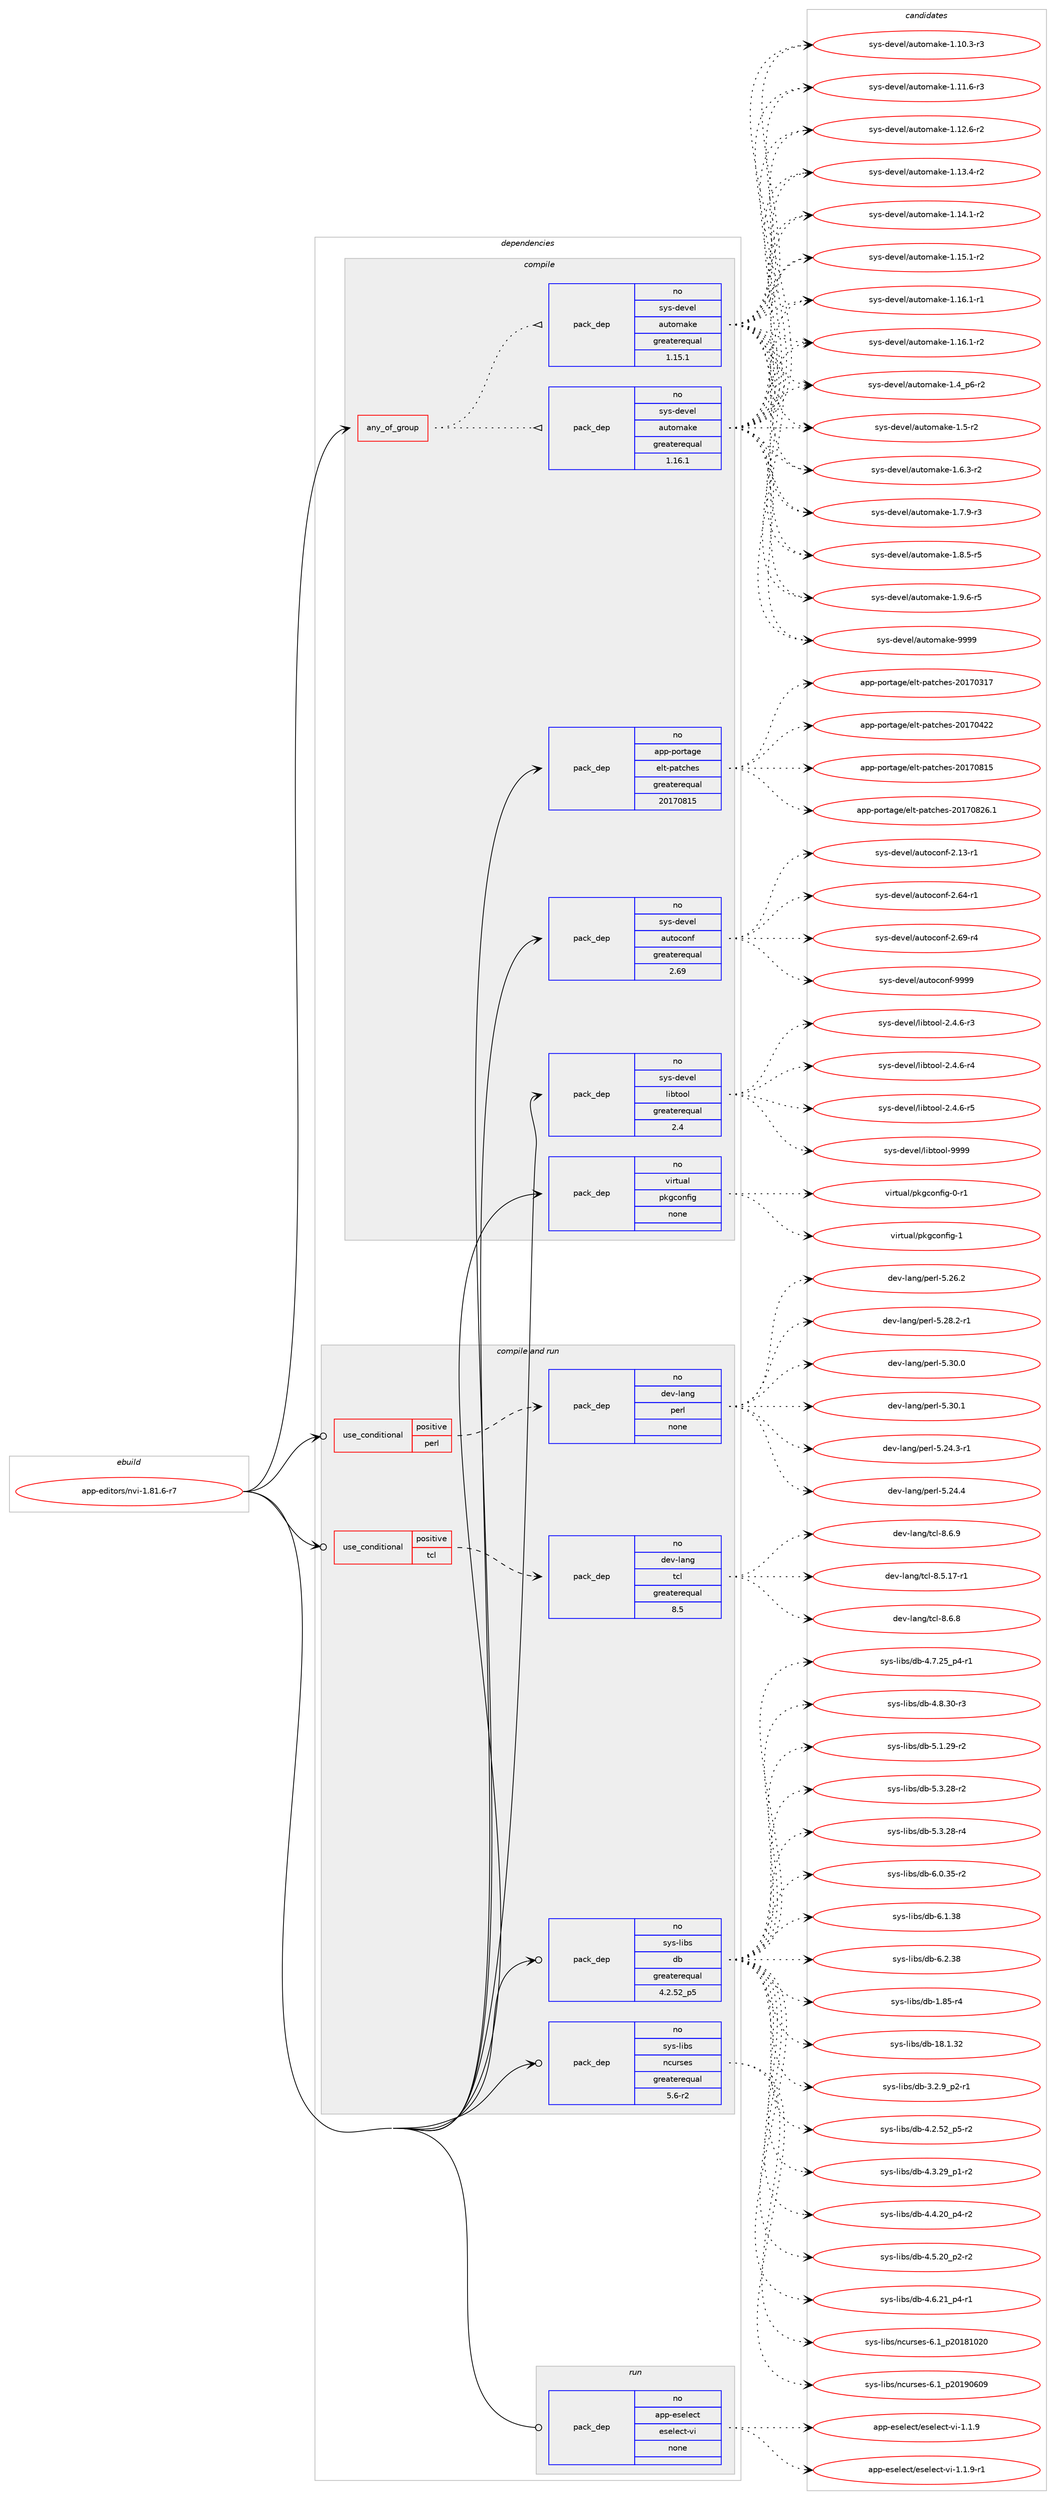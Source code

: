digraph prolog {

# *************
# Graph options
# *************

newrank=true;
concentrate=true;
compound=true;
graph [rankdir=LR,fontname=Helvetica,fontsize=10,ranksep=1.5];#, ranksep=2.5, nodesep=0.2];
edge  [arrowhead=vee];
node  [fontname=Helvetica,fontsize=10];

# **********
# The ebuild
# **********

subgraph cluster_leftcol {
color=gray;
rank=same;
label=<<i>ebuild</i>>;
id [label="app-editors/nvi-1.81.6-r7", color=red, width=4, href="../app-editors/nvi-1.81.6-r7.svg"];
}

# ****************
# The dependencies
# ****************

subgraph cluster_midcol {
color=gray;
label=<<i>dependencies</i>>;
subgraph cluster_compile {
fillcolor="#eeeeee";
style=filled;
label=<<i>compile</i>>;
subgraph any8467 {
dependency481687 [label=<<TABLE BORDER="0" CELLBORDER="1" CELLSPACING="0" CELLPADDING="4"><TR><TD CELLPADDING="10">any_of_group</TD></TR></TABLE>>, shape=none, color=red];subgraph pack358124 {
dependency481688 [label=<<TABLE BORDER="0" CELLBORDER="1" CELLSPACING="0" CELLPADDING="4" WIDTH="220"><TR><TD ROWSPAN="6" CELLPADDING="30">pack_dep</TD></TR><TR><TD WIDTH="110">no</TD></TR><TR><TD>sys-devel</TD></TR><TR><TD>automake</TD></TR><TR><TD>greaterequal</TD></TR><TR><TD>1.16.1</TD></TR></TABLE>>, shape=none, color=blue];
}
dependency481687:e -> dependency481688:w [weight=20,style="dotted",arrowhead="oinv"];
subgraph pack358125 {
dependency481689 [label=<<TABLE BORDER="0" CELLBORDER="1" CELLSPACING="0" CELLPADDING="4" WIDTH="220"><TR><TD ROWSPAN="6" CELLPADDING="30">pack_dep</TD></TR><TR><TD WIDTH="110">no</TD></TR><TR><TD>sys-devel</TD></TR><TR><TD>automake</TD></TR><TR><TD>greaterequal</TD></TR><TR><TD>1.15.1</TD></TR></TABLE>>, shape=none, color=blue];
}
dependency481687:e -> dependency481689:w [weight=20,style="dotted",arrowhead="oinv"];
}
id:e -> dependency481687:w [weight=20,style="solid",arrowhead="vee"];
subgraph pack358126 {
dependency481690 [label=<<TABLE BORDER="0" CELLBORDER="1" CELLSPACING="0" CELLPADDING="4" WIDTH="220"><TR><TD ROWSPAN="6" CELLPADDING="30">pack_dep</TD></TR><TR><TD WIDTH="110">no</TD></TR><TR><TD>app-portage</TD></TR><TR><TD>elt-patches</TD></TR><TR><TD>greaterequal</TD></TR><TR><TD>20170815</TD></TR></TABLE>>, shape=none, color=blue];
}
id:e -> dependency481690:w [weight=20,style="solid",arrowhead="vee"];
subgraph pack358127 {
dependency481691 [label=<<TABLE BORDER="0" CELLBORDER="1" CELLSPACING="0" CELLPADDING="4" WIDTH="220"><TR><TD ROWSPAN="6" CELLPADDING="30">pack_dep</TD></TR><TR><TD WIDTH="110">no</TD></TR><TR><TD>sys-devel</TD></TR><TR><TD>autoconf</TD></TR><TR><TD>greaterequal</TD></TR><TR><TD>2.69</TD></TR></TABLE>>, shape=none, color=blue];
}
id:e -> dependency481691:w [weight=20,style="solid",arrowhead="vee"];
subgraph pack358128 {
dependency481692 [label=<<TABLE BORDER="0" CELLBORDER="1" CELLSPACING="0" CELLPADDING="4" WIDTH="220"><TR><TD ROWSPAN="6" CELLPADDING="30">pack_dep</TD></TR><TR><TD WIDTH="110">no</TD></TR><TR><TD>sys-devel</TD></TR><TR><TD>libtool</TD></TR><TR><TD>greaterequal</TD></TR><TR><TD>2.4</TD></TR></TABLE>>, shape=none, color=blue];
}
id:e -> dependency481692:w [weight=20,style="solid",arrowhead="vee"];
subgraph pack358129 {
dependency481693 [label=<<TABLE BORDER="0" CELLBORDER="1" CELLSPACING="0" CELLPADDING="4" WIDTH="220"><TR><TD ROWSPAN="6" CELLPADDING="30">pack_dep</TD></TR><TR><TD WIDTH="110">no</TD></TR><TR><TD>virtual</TD></TR><TR><TD>pkgconfig</TD></TR><TR><TD>none</TD></TR><TR><TD></TD></TR></TABLE>>, shape=none, color=blue];
}
id:e -> dependency481693:w [weight=20,style="solid",arrowhead="vee"];
}
subgraph cluster_compileandrun {
fillcolor="#eeeeee";
style=filled;
label=<<i>compile and run</i>>;
subgraph cond114790 {
dependency481694 [label=<<TABLE BORDER="0" CELLBORDER="1" CELLSPACING="0" CELLPADDING="4"><TR><TD ROWSPAN="3" CELLPADDING="10">use_conditional</TD></TR><TR><TD>positive</TD></TR><TR><TD>perl</TD></TR></TABLE>>, shape=none, color=red];
subgraph pack358130 {
dependency481695 [label=<<TABLE BORDER="0" CELLBORDER="1" CELLSPACING="0" CELLPADDING="4" WIDTH="220"><TR><TD ROWSPAN="6" CELLPADDING="30">pack_dep</TD></TR><TR><TD WIDTH="110">no</TD></TR><TR><TD>dev-lang</TD></TR><TR><TD>perl</TD></TR><TR><TD>none</TD></TR><TR><TD></TD></TR></TABLE>>, shape=none, color=blue];
}
dependency481694:e -> dependency481695:w [weight=20,style="dashed",arrowhead="vee"];
}
id:e -> dependency481694:w [weight=20,style="solid",arrowhead="odotvee"];
subgraph cond114791 {
dependency481696 [label=<<TABLE BORDER="0" CELLBORDER="1" CELLSPACING="0" CELLPADDING="4"><TR><TD ROWSPAN="3" CELLPADDING="10">use_conditional</TD></TR><TR><TD>positive</TD></TR><TR><TD>tcl</TD></TR></TABLE>>, shape=none, color=red];
subgraph pack358131 {
dependency481697 [label=<<TABLE BORDER="0" CELLBORDER="1" CELLSPACING="0" CELLPADDING="4" WIDTH="220"><TR><TD ROWSPAN="6" CELLPADDING="30">pack_dep</TD></TR><TR><TD WIDTH="110">no</TD></TR><TR><TD>dev-lang</TD></TR><TR><TD>tcl</TD></TR><TR><TD>greaterequal</TD></TR><TR><TD>8.5</TD></TR></TABLE>>, shape=none, color=blue];
}
dependency481696:e -> dependency481697:w [weight=20,style="dashed",arrowhead="vee"];
}
id:e -> dependency481696:w [weight=20,style="solid",arrowhead="odotvee"];
subgraph pack358132 {
dependency481698 [label=<<TABLE BORDER="0" CELLBORDER="1" CELLSPACING="0" CELLPADDING="4" WIDTH="220"><TR><TD ROWSPAN="6" CELLPADDING="30">pack_dep</TD></TR><TR><TD WIDTH="110">no</TD></TR><TR><TD>sys-libs</TD></TR><TR><TD>db</TD></TR><TR><TD>greaterequal</TD></TR><TR><TD>4.2.52_p5</TD></TR></TABLE>>, shape=none, color=blue];
}
id:e -> dependency481698:w [weight=20,style="solid",arrowhead="odotvee"];
subgraph pack358133 {
dependency481699 [label=<<TABLE BORDER="0" CELLBORDER="1" CELLSPACING="0" CELLPADDING="4" WIDTH="220"><TR><TD ROWSPAN="6" CELLPADDING="30">pack_dep</TD></TR><TR><TD WIDTH="110">no</TD></TR><TR><TD>sys-libs</TD></TR><TR><TD>ncurses</TD></TR><TR><TD>greaterequal</TD></TR><TR><TD>5.6-r2</TD></TR></TABLE>>, shape=none, color=blue];
}
id:e -> dependency481699:w [weight=20,style="solid",arrowhead="odotvee"];
}
subgraph cluster_run {
fillcolor="#eeeeee";
style=filled;
label=<<i>run</i>>;
subgraph pack358134 {
dependency481700 [label=<<TABLE BORDER="0" CELLBORDER="1" CELLSPACING="0" CELLPADDING="4" WIDTH="220"><TR><TD ROWSPAN="6" CELLPADDING="30">pack_dep</TD></TR><TR><TD WIDTH="110">no</TD></TR><TR><TD>app-eselect</TD></TR><TR><TD>eselect-vi</TD></TR><TR><TD>none</TD></TR><TR><TD></TD></TR></TABLE>>, shape=none, color=blue];
}
id:e -> dependency481700:w [weight=20,style="solid",arrowhead="odot"];
}
}

# **************
# The candidates
# **************

subgraph cluster_choices {
rank=same;
color=gray;
label=<<i>candidates</i>>;

subgraph choice358124 {
color=black;
nodesep=1;
choice11512111545100101118101108479711711611110997107101454946494846514511451 [label="sys-devel/automake-1.10.3-r3", color=red, width=4,href="../sys-devel/automake-1.10.3-r3.svg"];
choice11512111545100101118101108479711711611110997107101454946494946544511451 [label="sys-devel/automake-1.11.6-r3", color=red, width=4,href="../sys-devel/automake-1.11.6-r3.svg"];
choice11512111545100101118101108479711711611110997107101454946495046544511450 [label="sys-devel/automake-1.12.6-r2", color=red, width=4,href="../sys-devel/automake-1.12.6-r2.svg"];
choice11512111545100101118101108479711711611110997107101454946495146524511450 [label="sys-devel/automake-1.13.4-r2", color=red, width=4,href="../sys-devel/automake-1.13.4-r2.svg"];
choice11512111545100101118101108479711711611110997107101454946495246494511450 [label="sys-devel/automake-1.14.1-r2", color=red, width=4,href="../sys-devel/automake-1.14.1-r2.svg"];
choice11512111545100101118101108479711711611110997107101454946495346494511450 [label="sys-devel/automake-1.15.1-r2", color=red, width=4,href="../sys-devel/automake-1.15.1-r2.svg"];
choice11512111545100101118101108479711711611110997107101454946495446494511449 [label="sys-devel/automake-1.16.1-r1", color=red, width=4,href="../sys-devel/automake-1.16.1-r1.svg"];
choice11512111545100101118101108479711711611110997107101454946495446494511450 [label="sys-devel/automake-1.16.1-r2", color=red, width=4,href="../sys-devel/automake-1.16.1-r2.svg"];
choice115121115451001011181011084797117116111109971071014549465295112544511450 [label="sys-devel/automake-1.4_p6-r2", color=red, width=4,href="../sys-devel/automake-1.4_p6-r2.svg"];
choice11512111545100101118101108479711711611110997107101454946534511450 [label="sys-devel/automake-1.5-r2", color=red, width=4,href="../sys-devel/automake-1.5-r2.svg"];
choice115121115451001011181011084797117116111109971071014549465446514511450 [label="sys-devel/automake-1.6.3-r2", color=red, width=4,href="../sys-devel/automake-1.6.3-r2.svg"];
choice115121115451001011181011084797117116111109971071014549465546574511451 [label="sys-devel/automake-1.7.9-r3", color=red, width=4,href="../sys-devel/automake-1.7.9-r3.svg"];
choice115121115451001011181011084797117116111109971071014549465646534511453 [label="sys-devel/automake-1.8.5-r5", color=red, width=4,href="../sys-devel/automake-1.8.5-r5.svg"];
choice115121115451001011181011084797117116111109971071014549465746544511453 [label="sys-devel/automake-1.9.6-r5", color=red, width=4,href="../sys-devel/automake-1.9.6-r5.svg"];
choice115121115451001011181011084797117116111109971071014557575757 [label="sys-devel/automake-9999", color=red, width=4,href="../sys-devel/automake-9999.svg"];
dependency481688:e -> choice11512111545100101118101108479711711611110997107101454946494846514511451:w [style=dotted,weight="100"];
dependency481688:e -> choice11512111545100101118101108479711711611110997107101454946494946544511451:w [style=dotted,weight="100"];
dependency481688:e -> choice11512111545100101118101108479711711611110997107101454946495046544511450:w [style=dotted,weight="100"];
dependency481688:e -> choice11512111545100101118101108479711711611110997107101454946495146524511450:w [style=dotted,weight="100"];
dependency481688:e -> choice11512111545100101118101108479711711611110997107101454946495246494511450:w [style=dotted,weight="100"];
dependency481688:e -> choice11512111545100101118101108479711711611110997107101454946495346494511450:w [style=dotted,weight="100"];
dependency481688:e -> choice11512111545100101118101108479711711611110997107101454946495446494511449:w [style=dotted,weight="100"];
dependency481688:e -> choice11512111545100101118101108479711711611110997107101454946495446494511450:w [style=dotted,weight="100"];
dependency481688:e -> choice115121115451001011181011084797117116111109971071014549465295112544511450:w [style=dotted,weight="100"];
dependency481688:e -> choice11512111545100101118101108479711711611110997107101454946534511450:w [style=dotted,weight="100"];
dependency481688:e -> choice115121115451001011181011084797117116111109971071014549465446514511450:w [style=dotted,weight="100"];
dependency481688:e -> choice115121115451001011181011084797117116111109971071014549465546574511451:w [style=dotted,weight="100"];
dependency481688:e -> choice115121115451001011181011084797117116111109971071014549465646534511453:w [style=dotted,weight="100"];
dependency481688:e -> choice115121115451001011181011084797117116111109971071014549465746544511453:w [style=dotted,weight="100"];
dependency481688:e -> choice115121115451001011181011084797117116111109971071014557575757:w [style=dotted,weight="100"];
}
subgraph choice358125 {
color=black;
nodesep=1;
choice11512111545100101118101108479711711611110997107101454946494846514511451 [label="sys-devel/automake-1.10.3-r3", color=red, width=4,href="../sys-devel/automake-1.10.3-r3.svg"];
choice11512111545100101118101108479711711611110997107101454946494946544511451 [label="sys-devel/automake-1.11.6-r3", color=red, width=4,href="../sys-devel/automake-1.11.6-r3.svg"];
choice11512111545100101118101108479711711611110997107101454946495046544511450 [label="sys-devel/automake-1.12.6-r2", color=red, width=4,href="../sys-devel/automake-1.12.6-r2.svg"];
choice11512111545100101118101108479711711611110997107101454946495146524511450 [label="sys-devel/automake-1.13.4-r2", color=red, width=4,href="../sys-devel/automake-1.13.4-r2.svg"];
choice11512111545100101118101108479711711611110997107101454946495246494511450 [label="sys-devel/automake-1.14.1-r2", color=red, width=4,href="../sys-devel/automake-1.14.1-r2.svg"];
choice11512111545100101118101108479711711611110997107101454946495346494511450 [label="sys-devel/automake-1.15.1-r2", color=red, width=4,href="../sys-devel/automake-1.15.1-r2.svg"];
choice11512111545100101118101108479711711611110997107101454946495446494511449 [label="sys-devel/automake-1.16.1-r1", color=red, width=4,href="../sys-devel/automake-1.16.1-r1.svg"];
choice11512111545100101118101108479711711611110997107101454946495446494511450 [label="sys-devel/automake-1.16.1-r2", color=red, width=4,href="../sys-devel/automake-1.16.1-r2.svg"];
choice115121115451001011181011084797117116111109971071014549465295112544511450 [label="sys-devel/automake-1.4_p6-r2", color=red, width=4,href="../sys-devel/automake-1.4_p6-r2.svg"];
choice11512111545100101118101108479711711611110997107101454946534511450 [label="sys-devel/automake-1.5-r2", color=red, width=4,href="../sys-devel/automake-1.5-r2.svg"];
choice115121115451001011181011084797117116111109971071014549465446514511450 [label="sys-devel/automake-1.6.3-r2", color=red, width=4,href="../sys-devel/automake-1.6.3-r2.svg"];
choice115121115451001011181011084797117116111109971071014549465546574511451 [label="sys-devel/automake-1.7.9-r3", color=red, width=4,href="../sys-devel/automake-1.7.9-r3.svg"];
choice115121115451001011181011084797117116111109971071014549465646534511453 [label="sys-devel/automake-1.8.5-r5", color=red, width=4,href="../sys-devel/automake-1.8.5-r5.svg"];
choice115121115451001011181011084797117116111109971071014549465746544511453 [label="sys-devel/automake-1.9.6-r5", color=red, width=4,href="../sys-devel/automake-1.9.6-r5.svg"];
choice115121115451001011181011084797117116111109971071014557575757 [label="sys-devel/automake-9999", color=red, width=4,href="../sys-devel/automake-9999.svg"];
dependency481689:e -> choice11512111545100101118101108479711711611110997107101454946494846514511451:w [style=dotted,weight="100"];
dependency481689:e -> choice11512111545100101118101108479711711611110997107101454946494946544511451:w [style=dotted,weight="100"];
dependency481689:e -> choice11512111545100101118101108479711711611110997107101454946495046544511450:w [style=dotted,weight="100"];
dependency481689:e -> choice11512111545100101118101108479711711611110997107101454946495146524511450:w [style=dotted,weight="100"];
dependency481689:e -> choice11512111545100101118101108479711711611110997107101454946495246494511450:w [style=dotted,weight="100"];
dependency481689:e -> choice11512111545100101118101108479711711611110997107101454946495346494511450:w [style=dotted,weight="100"];
dependency481689:e -> choice11512111545100101118101108479711711611110997107101454946495446494511449:w [style=dotted,weight="100"];
dependency481689:e -> choice11512111545100101118101108479711711611110997107101454946495446494511450:w [style=dotted,weight="100"];
dependency481689:e -> choice115121115451001011181011084797117116111109971071014549465295112544511450:w [style=dotted,weight="100"];
dependency481689:e -> choice11512111545100101118101108479711711611110997107101454946534511450:w [style=dotted,weight="100"];
dependency481689:e -> choice115121115451001011181011084797117116111109971071014549465446514511450:w [style=dotted,weight="100"];
dependency481689:e -> choice115121115451001011181011084797117116111109971071014549465546574511451:w [style=dotted,weight="100"];
dependency481689:e -> choice115121115451001011181011084797117116111109971071014549465646534511453:w [style=dotted,weight="100"];
dependency481689:e -> choice115121115451001011181011084797117116111109971071014549465746544511453:w [style=dotted,weight="100"];
dependency481689:e -> choice115121115451001011181011084797117116111109971071014557575757:w [style=dotted,weight="100"];
}
subgraph choice358126 {
color=black;
nodesep=1;
choice97112112451121111141169710310147101108116451129711699104101115455048495548514955 [label="app-portage/elt-patches-20170317", color=red, width=4,href="../app-portage/elt-patches-20170317.svg"];
choice97112112451121111141169710310147101108116451129711699104101115455048495548525050 [label="app-portage/elt-patches-20170422", color=red, width=4,href="../app-portage/elt-patches-20170422.svg"];
choice97112112451121111141169710310147101108116451129711699104101115455048495548564953 [label="app-portage/elt-patches-20170815", color=red, width=4,href="../app-portage/elt-patches-20170815.svg"];
choice971121124511211111411697103101471011081164511297116991041011154550484955485650544649 [label="app-portage/elt-patches-20170826.1", color=red, width=4,href="../app-portage/elt-patches-20170826.1.svg"];
dependency481690:e -> choice97112112451121111141169710310147101108116451129711699104101115455048495548514955:w [style=dotted,weight="100"];
dependency481690:e -> choice97112112451121111141169710310147101108116451129711699104101115455048495548525050:w [style=dotted,weight="100"];
dependency481690:e -> choice97112112451121111141169710310147101108116451129711699104101115455048495548564953:w [style=dotted,weight="100"];
dependency481690:e -> choice971121124511211111411697103101471011081164511297116991041011154550484955485650544649:w [style=dotted,weight="100"];
}
subgraph choice358127 {
color=black;
nodesep=1;
choice1151211154510010111810110847971171161119911111010245504649514511449 [label="sys-devel/autoconf-2.13-r1", color=red, width=4,href="../sys-devel/autoconf-2.13-r1.svg"];
choice1151211154510010111810110847971171161119911111010245504654524511449 [label="sys-devel/autoconf-2.64-r1", color=red, width=4,href="../sys-devel/autoconf-2.64-r1.svg"];
choice1151211154510010111810110847971171161119911111010245504654574511452 [label="sys-devel/autoconf-2.69-r4", color=red, width=4,href="../sys-devel/autoconf-2.69-r4.svg"];
choice115121115451001011181011084797117116111991111101024557575757 [label="sys-devel/autoconf-9999", color=red, width=4,href="../sys-devel/autoconf-9999.svg"];
dependency481691:e -> choice1151211154510010111810110847971171161119911111010245504649514511449:w [style=dotted,weight="100"];
dependency481691:e -> choice1151211154510010111810110847971171161119911111010245504654524511449:w [style=dotted,weight="100"];
dependency481691:e -> choice1151211154510010111810110847971171161119911111010245504654574511452:w [style=dotted,weight="100"];
dependency481691:e -> choice115121115451001011181011084797117116111991111101024557575757:w [style=dotted,weight="100"];
}
subgraph choice358128 {
color=black;
nodesep=1;
choice1151211154510010111810110847108105981161111111084550465246544511451 [label="sys-devel/libtool-2.4.6-r3", color=red, width=4,href="../sys-devel/libtool-2.4.6-r3.svg"];
choice1151211154510010111810110847108105981161111111084550465246544511452 [label="sys-devel/libtool-2.4.6-r4", color=red, width=4,href="../sys-devel/libtool-2.4.6-r4.svg"];
choice1151211154510010111810110847108105981161111111084550465246544511453 [label="sys-devel/libtool-2.4.6-r5", color=red, width=4,href="../sys-devel/libtool-2.4.6-r5.svg"];
choice1151211154510010111810110847108105981161111111084557575757 [label="sys-devel/libtool-9999", color=red, width=4,href="../sys-devel/libtool-9999.svg"];
dependency481692:e -> choice1151211154510010111810110847108105981161111111084550465246544511451:w [style=dotted,weight="100"];
dependency481692:e -> choice1151211154510010111810110847108105981161111111084550465246544511452:w [style=dotted,weight="100"];
dependency481692:e -> choice1151211154510010111810110847108105981161111111084550465246544511453:w [style=dotted,weight="100"];
dependency481692:e -> choice1151211154510010111810110847108105981161111111084557575757:w [style=dotted,weight="100"];
}
subgraph choice358129 {
color=black;
nodesep=1;
choice11810511411611797108471121071039911111010210510345484511449 [label="virtual/pkgconfig-0-r1", color=red, width=4,href="../virtual/pkgconfig-0-r1.svg"];
choice1181051141161179710847112107103991111101021051034549 [label="virtual/pkgconfig-1", color=red, width=4,href="../virtual/pkgconfig-1.svg"];
dependency481693:e -> choice11810511411611797108471121071039911111010210510345484511449:w [style=dotted,weight="100"];
dependency481693:e -> choice1181051141161179710847112107103991111101021051034549:w [style=dotted,weight="100"];
}
subgraph choice358130 {
color=black;
nodesep=1;
choice100101118451089711010347112101114108455346505246514511449 [label="dev-lang/perl-5.24.3-r1", color=red, width=4,href="../dev-lang/perl-5.24.3-r1.svg"];
choice10010111845108971101034711210111410845534650524652 [label="dev-lang/perl-5.24.4", color=red, width=4,href="../dev-lang/perl-5.24.4.svg"];
choice10010111845108971101034711210111410845534650544650 [label="dev-lang/perl-5.26.2", color=red, width=4,href="../dev-lang/perl-5.26.2.svg"];
choice100101118451089711010347112101114108455346505646504511449 [label="dev-lang/perl-5.28.2-r1", color=red, width=4,href="../dev-lang/perl-5.28.2-r1.svg"];
choice10010111845108971101034711210111410845534651484648 [label="dev-lang/perl-5.30.0", color=red, width=4,href="../dev-lang/perl-5.30.0.svg"];
choice10010111845108971101034711210111410845534651484649 [label="dev-lang/perl-5.30.1", color=red, width=4,href="../dev-lang/perl-5.30.1.svg"];
dependency481695:e -> choice100101118451089711010347112101114108455346505246514511449:w [style=dotted,weight="100"];
dependency481695:e -> choice10010111845108971101034711210111410845534650524652:w [style=dotted,weight="100"];
dependency481695:e -> choice10010111845108971101034711210111410845534650544650:w [style=dotted,weight="100"];
dependency481695:e -> choice100101118451089711010347112101114108455346505646504511449:w [style=dotted,weight="100"];
dependency481695:e -> choice10010111845108971101034711210111410845534651484648:w [style=dotted,weight="100"];
dependency481695:e -> choice10010111845108971101034711210111410845534651484649:w [style=dotted,weight="100"];
}
subgraph choice358131 {
color=black;
nodesep=1;
choice10010111845108971101034711699108455646534649554511449 [label="dev-lang/tcl-8.5.17-r1", color=red, width=4,href="../dev-lang/tcl-8.5.17-r1.svg"];
choice10010111845108971101034711699108455646544656 [label="dev-lang/tcl-8.6.8", color=red, width=4,href="../dev-lang/tcl-8.6.8.svg"];
choice10010111845108971101034711699108455646544657 [label="dev-lang/tcl-8.6.9", color=red, width=4,href="../dev-lang/tcl-8.6.9.svg"];
dependency481697:e -> choice10010111845108971101034711699108455646534649554511449:w [style=dotted,weight="100"];
dependency481697:e -> choice10010111845108971101034711699108455646544656:w [style=dotted,weight="100"];
dependency481697:e -> choice10010111845108971101034711699108455646544657:w [style=dotted,weight="100"];
}
subgraph choice358132 {
color=black;
nodesep=1;
choice1151211154510810598115471009845494656534511452 [label="sys-libs/db-1.85-r4", color=red, width=4,href="../sys-libs/db-1.85-r4.svg"];
choice115121115451081059811547100984549564649465150 [label="sys-libs/db-18.1.32", color=red, width=4,href="../sys-libs/db-18.1.32.svg"];
choice1151211154510810598115471009845514650465795112504511449 [label="sys-libs/db-3.2.9_p2-r1", color=red, width=4,href="../sys-libs/db-3.2.9_p2-r1.svg"];
choice115121115451081059811547100984552465046535095112534511450 [label="sys-libs/db-4.2.52_p5-r2", color=red, width=4,href="../sys-libs/db-4.2.52_p5-r2.svg"];
choice115121115451081059811547100984552465146505795112494511450 [label="sys-libs/db-4.3.29_p1-r2", color=red, width=4,href="../sys-libs/db-4.3.29_p1-r2.svg"];
choice115121115451081059811547100984552465246504895112524511450 [label="sys-libs/db-4.4.20_p4-r2", color=red, width=4,href="../sys-libs/db-4.4.20_p4-r2.svg"];
choice115121115451081059811547100984552465346504895112504511450 [label="sys-libs/db-4.5.20_p2-r2", color=red, width=4,href="../sys-libs/db-4.5.20_p2-r2.svg"];
choice115121115451081059811547100984552465446504995112524511449 [label="sys-libs/db-4.6.21_p4-r1", color=red, width=4,href="../sys-libs/db-4.6.21_p4-r1.svg"];
choice115121115451081059811547100984552465546505395112524511449 [label="sys-libs/db-4.7.25_p4-r1", color=red, width=4,href="../sys-libs/db-4.7.25_p4-r1.svg"];
choice11512111545108105981154710098455246564651484511451 [label="sys-libs/db-4.8.30-r3", color=red, width=4,href="../sys-libs/db-4.8.30-r3.svg"];
choice11512111545108105981154710098455346494650574511450 [label="sys-libs/db-5.1.29-r2", color=red, width=4,href="../sys-libs/db-5.1.29-r2.svg"];
choice11512111545108105981154710098455346514650564511450 [label="sys-libs/db-5.3.28-r2", color=red, width=4,href="../sys-libs/db-5.3.28-r2.svg"];
choice11512111545108105981154710098455346514650564511452 [label="sys-libs/db-5.3.28-r4", color=red, width=4,href="../sys-libs/db-5.3.28-r4.svg"];
choice11512111545108105981154710098455446484651534511450 [label="sys-libs/db-6.0.35-r2", color=red, width=4,href="../sys-libs/db-6.0.35-r2.svg"];
choice1151211154510810598115471009845544649465156 [label="sys-libs/db-6.1.38", color=red, width=4,href="../sys-libs/db-6.1.38.svg"];
choice1151211154510810598115471009845544650465156 [label="sys-libs/db-6.2.38", color=red, width=4,href="../sys-libs/db-6.2.38.svg"];
dependency481698:e -> choice1151211154510810598115471009845494656534511452:w [style=dotted,weight="100"];
dependency481698:e -> choice115121115451081059811547100984549564649465150:w [style=dotted,weight="100"];
dependency481698:e -> choice1151211154510810598115471009845514650465795112504511449:w [style=dotted,weight="100"];
dependency481698:e -> choice115121115451081059811547100984552465046535095112534511450:w [style=dotted,weight="100"];
dependency481698:e -> choice115121115451081059811547100984552465146505795112494511450:w [style=dotted,weight="100"];
dependency481698:e -> choice115121115451081059811547100984552465246504895112524511450:w [style=dotted,weight="100"];
dependency481698:e -> choice115121115451081059811547100984552465346504895112504511450:w [style=dotted,weight="100"];
dependency481698:e -> choice115121115451081059811547100984552465446504995112524511449:w [style=dotted,weight="100"];
dependency481698:e -> choice115121115451081059811547100984552465546505395112524511449:w [style=dotted,weight="100"];
dependency481698:e -> choice11512111545108105981154710098455246564651484511451:w [style=dotted,weight="100"];
dependency481698:e -> choice11512111545108105981154710098455346494650574511450:w [style=dotted,weight="100"];
dependency481698:e -> choice11512111545108105981154710098455346514650564511450:w [style=dotted,weight="100"];
dependency481698:e -> choice11512111545108105981154710098455346514650564511452:w [style=dotted,weight="100"];
dependency481698:e -> choice11512111545108105981154710098455446484651534511450:w [style=dotted,weight="100"];
dependency481698:e -> choice1151211154510810598115471009845544649465156:w [style=dotted,weight="100"];
dependency481698:e -> choice1151211154510810598115471009845544650465156:w [style=dotted,weight="100"];
}
subgraph choice358133 {
color=black;
nodesep=1;
choice1151211154510810598115471109911711411510111545544649951125048495649485048 [label="sys-libs/ncurses-6.1_p20181020", color=red, width=4,href="../sys-libs/ncurses-6.1_p20181020.svg"];
choice1151211154510810598115471109911711411510111545544649951125048495748544857 [label="sys-libs/ncurses-6.1_p20190609", color=red, width=4,href="../sys-libs/ncurses-6.1_p20190609.svg"];
dependency481699:e -> choice1151211154510810598115471109911711411510111545544649951125048495649485048:w [style=dotted,weight="100"];
dependency481699:e -> choice1151211154510810598115471109911711411510111545544649951125048495748544857:w [style=dotted,weight="100"];
}
subgraph choice358134 {
color=black;
nodesep=1;
choice971121124510111510110810199116471011151011081019911645118105454946494657 [label="app-eselect/eselect-vi-1.1.9", color=red, width=4,href="../app-eselect/eselect-vi-1.1.9.svg"];
choice9711211245101115101108101991164710111510110810199116451181054549464946574511449 [label="app-eselect/eselect-vi-1.1.9-r1", color=red, width=4,href="../app-eselect/eselect-vi-1.1.9-r1.svg"];
dependency481700:e -> choice971121124510111510110810199116471011151011081019911645118105454946494657:w [style=dotted,weight="100"];
dependency481700:e -> choice9711211245101115101108101991164710111510110810199116451181054549464946574511449:w [style=dotted,weight="100"];
}
}

}
